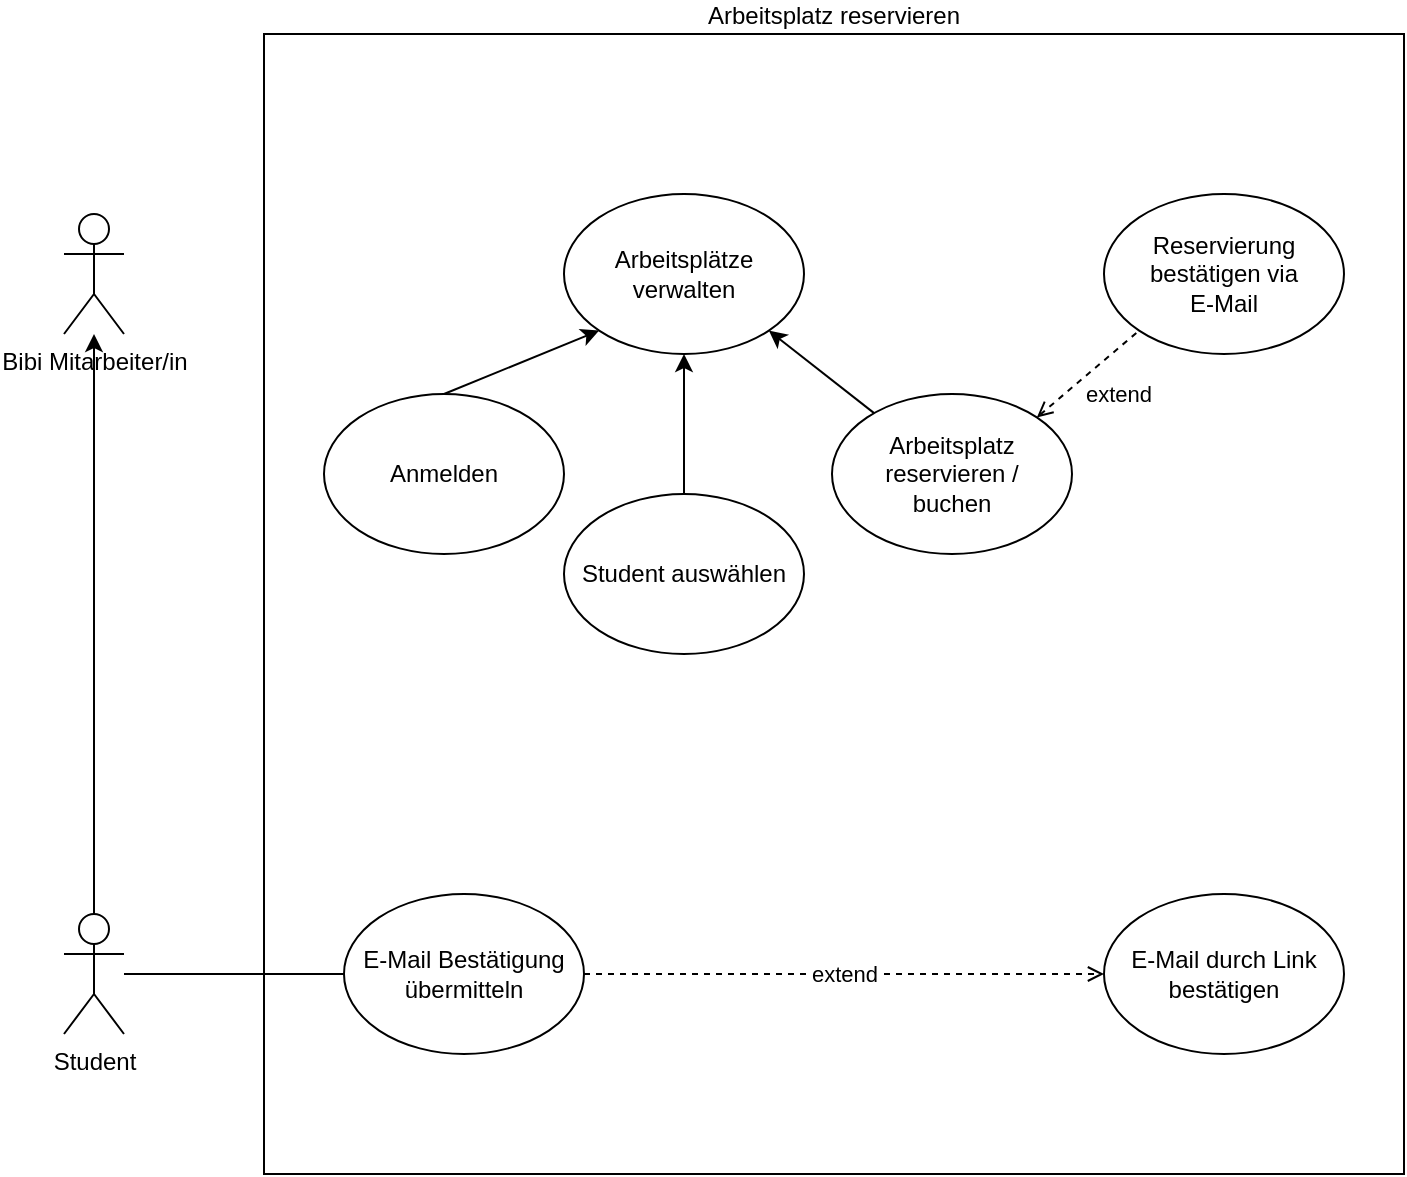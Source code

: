 <mxfile version="20.2.7" type="github">
  <diagram id="C5RBs43oDa-KdzZeNtuy" name="Gruppe A">
    <mxGraphModel dx="1819" dy="615" grid="1" gridSize="10" guides="1" tooltips="1" connect="1" arrows="1" fold="1" page="1" pageScale="1" pageWidth="827" pageHeight="1169" math="0" shadow="0">
      <root>
        <mxCell id="WIyWlLk6GJQsqaUBKTNV-0" />
        <mxCell id="WIyWlLk6GJQsqaUBKTNV-1" parent="WIyWlLk6GJQsqaUBKTNV-0" />
        <mxCell id="5VB_H_C6yEA49fqEJ_je-0" value="Bibi Mitarbeiter/in" style="shape=umlActor;verticalLabelPosition=bottom;verticalAlign=top;html=1;outlineConnect=0;" vertex="1" parent="WIyWlLk6GJQsqaUBKTNV-1">
          <mxGeometry x="-30" y="130" width="30" height="60" as="geometry" />
        </mxCell>
        <mxCell id="5VB_H_C6yEA49fqEJ_je-1" style="edgeStyle=orthogonalEdgeStyle;rounded=0;orthogonalLoop=1;jettySize=auto;html=1;exitX=0.5;exitY=0;exitDx=0;exitDy=0;exitPerimeter=0;" edge="1" parent="WIyWlLk6GJQsqaUBKTNV-1" source="5VB_H_C6yEA49fqEJ_je-2" target="5VB_H_C6yEA49fqEJ_je-0">
          <mxGeometry relative="1" as="geometry">
            <mxPoint x="-15" y="240" as="targetPoint" />
            <mxPoint x="-15" y="350" as="sourcePoint" />
          </mxGeometry>
        </mxCell>
        <mxCell id="5VB_H_C6yEA49fqEJ_je-2" value="Student" style="shape=umlActor;verticalLabelPosition=bottom;verticalAlign=top;html=1;outlineConnect=0;" vertex="1" parent="WIyWlLk6GJQsqaUBKTNV-1">
          <mxGeometry x="-30" y="480" width="30" height="60" as="geometry" />
        </mxCell>
        <mxCell id="5VB_H_C6yEA49fqEJ_je-3" value="&lt;div style=&quot;&quot;&gt;&lt;span style=&quot;background-color: initial; line-height: 1.2;&quot;&gt;Arbeitsplatz reservieren&lt;/span&gt;&lt;/div&gt;" style="whiteSpace=wrap;html=1;aspect=fixed;horizontal=1;verticalAlign=bottom;labelPosition=center;verticalLabelPosition=top;align=center;" vertex="1" parent="WIyWlLk6GJQsqaUBKTNV-1">
          <mxGeometry x="70" y="40" width="570" height="570" as="geometry" />
        </mxCell>
        <mxCell id="5VB_H_C6yEA49fqEJ_je-4" value="Arbeitsplätze verwalten" style="ellipse;whiteSpace=wrap;html=1;" vertex="1" parent="WIyWlLk6GJQsqaUBKTNV-1">
          <mxGeometry x="220" y="120" width="120" height="80" as="geometry" />
        </mxCell>
        <mxCell id="5VB_H_C6yEA49fqEJ_je-5" value="Anmelden" style="ellipse;whiteSpace=wrap;html=1;" vertex="1" parent="WIyWlLk6GJQsqaUBKTNV-1">
          <mxGeometry x="100" y="220" width="120" height="80" as="geometry" />
        </mxCell>
        <mxCell id="5VB_H_C6yEA49fqEJ_je-11" value="" style="edgeStyle=orthogonalEdgeStyle;rounded=0;orthogonalLoop=1;jettySize=auto;html=1;" edge="1" parent="WIyWlLk6GJQsqaUBKTNV-1" source="5VB_H_C6yEA49fqEJ_je-6" target="5VB_H_C6yEA49fqEJ_je-4">
          <mxGeometry relative="1" as="geometry" />
        </mxCell>
        <mxCell id="5VB_H_C6yEA49fqEJ_je-6" value="Student auswählen" style="ellipse;whiteSpace=wrap;html=1;" vertex="1" parent="WIyWlLk6GJQsqaUBKTNV-1">
          <mxGeometry x="220" y="270" width="120" height="80" as="geometry" />
        </mxCell>
        <mxCell id="5VB_H_C6yEA49fqEJ_je-13" style="rounded=0;orthogonalLoop=1;jettySize=auto;html=1;entryX=1;entryY=1;entryDx=0;entryDy=0;" edge="1" parent="WIyWlLk6GJQsqaUBKTNV-1" source="5VB_H_C6yEA49fqEJ_je-7" target="5VB_H_C6yEA49fqEJ_je-4">
          <mxGeometry relative="1" as="geometry" />
        </mxCell>
        <mxCell id="5VB_H_C6yEA49fqEJ_je-7" value="Arbeitsplatz reservieren / &lt;br&gt;buchen" style="ellipse;whiteSpace=wrap;html=1;" vertex="1" parent="WIyWlLk6GJQsqaUBKTNV-1">
          <mxGeometry x="354" y="220" width="120" height="80" as="geometry" />
        </mxCell>
        <mxCell id="5VB_H_C6yEA49fqEJ_je-8" value="Reservierung bestätigen via &lt;br&gt;E-Mail" style="ellipse;whiteSpace=wrap;html=1;" vertex="1" parent="WIyWlLk6GJQsqaUBKTNV-1">
          <mxGeometry x="490" y="120" width="120" height="80" as="geometry" />
        </mxCell>
        <mxCell id="5VB_H_C6yEA49fqEJ_je-9" value="" style="endArrow=classic;html=1;rounded=0;exitX=0.5;exitY=0;exitDx=0;exitDy=0;entryX=0;entryY=1;entryDx=0;entryDy=0;" edge="1" parent="WIyWlLk6GJQsqaUBKTNV-1" source="5VB_H_C6yEA49fqEJ_je-5" target="5VB_H_C6yEA49fqEJ_je-4">
          <mxGeometry width="50" height="50" relative="1" as="geometry">
            <mxPoint x="170" y="210" as="sourcePoint" />
            <mxPoint x="220" y="160" as="targetPoint" />
          </mxGeometry>
        </mxCell>
        <mxCell id="5VB_H_C6yEA49fqEJ_je-16" value="" style="endArrow=none;dashed=1;html=1;strokeWidth=1;rounded=0;entryX=0;entryY=1;entryDx=0;entryDy=0;exitX=1;exitY=0;exitDx=0;exitDy=0;startArrow=open;startFill=0;" edge="1" parent="WIyWlLk6GJQsqaUBKTNV-1" source="5VB_H_C6yEA49fqEJ_je-7" target="5VB_H_C6yEA49fqEJ_je-8">
          <mxGeometry width="50" height="50" relative="1" as="geometry">
            <mxPoint x="450" y="230" as="sourcePoint" />
            <mxPoint x="500" y="180" as="targetPoint" />
          </mxGeometry>
        </mxCell>
        <mxCell id="5VB_H_C6yEA49fqEJ_je-17" value="extend" style="edgeLabel;html=1;align=center;verticalAlign=middle;resizable=0;points=[];" vertex="1" connectable="0" parent="5VB_H_C6yEA49fqEJ_je-16">
          <mxGeometry x="0.514" y="-3" relative="1" as="geometry">
            <mxPoint y="19" as="offset" />
          </mxGeometry>
        </mxCell>
        <mxCell id="5VB_H_C6yEA49fqEJ_je-22" value="extend" style="edgeStyle=none;rounded=0;orthogonalLoop=1;jettySize=auto;html=1;dashed=1;endArrow=open;endFill=0;" edge="1" parent="WIyWlLk6GJQsqaUBKTNV-1" source="5VB_H_C6yEA49fqEJ_je-20" target="5VB_H_C6yEA49fqEJ_je-21">
          <mxGeometry relative="1" as="geometry" />
        </mxCell>
        <mxCell id="5VB_H_C6yEA49fqEJ_je-20" value="E-Mail Bestätigung übermitteln" style="ellipse;whiteSpace=wrap;html=1;" vertex="1" parent="WIyWlLk6GJQsqaUBKTNV-1">
          <mxGeometry x="110" y="470" width="120" height="80" as="geometry" />
        </mxCell>
        <mxCell id="5VB_H_C6yEA49fqEJ_je-21" value="E-Mail durch Link bestätigen" style="ellipse;whiteSpace=wrap;html=1;" vertex="1" parent="WIyWlLk6GJQsqaUBKTNV-1">
          <mxGeometry x="490" y="470" width="120" height="80" as="geometry" />
        </mxCell>
        <mxCell id="5VB_H_C6yEA49fqEJ_je-25" value="" style="edgeStyle=none;rounded=0;orthogonalLoop=1;jettySize=auto;html=1;startArrow=none;startFill=0;endArrow=none;endFill=0;strokeWidth=1;entryX=0;entryY=0.5;entryDx=0;entryDy=0;" edge="1" parent="WIyWlLk6GJQsqaUBKTNV-1" source="5VB_H_C6yEA49fqEJ_je-2" target="5VB_H_C6yEA49fqEJ_je-20">
          <mxGeometry relative="1" as="geometry" />
        </mxCell>
      </root>
    </mxGraphModel>
  </diagram>
</mxfile>
